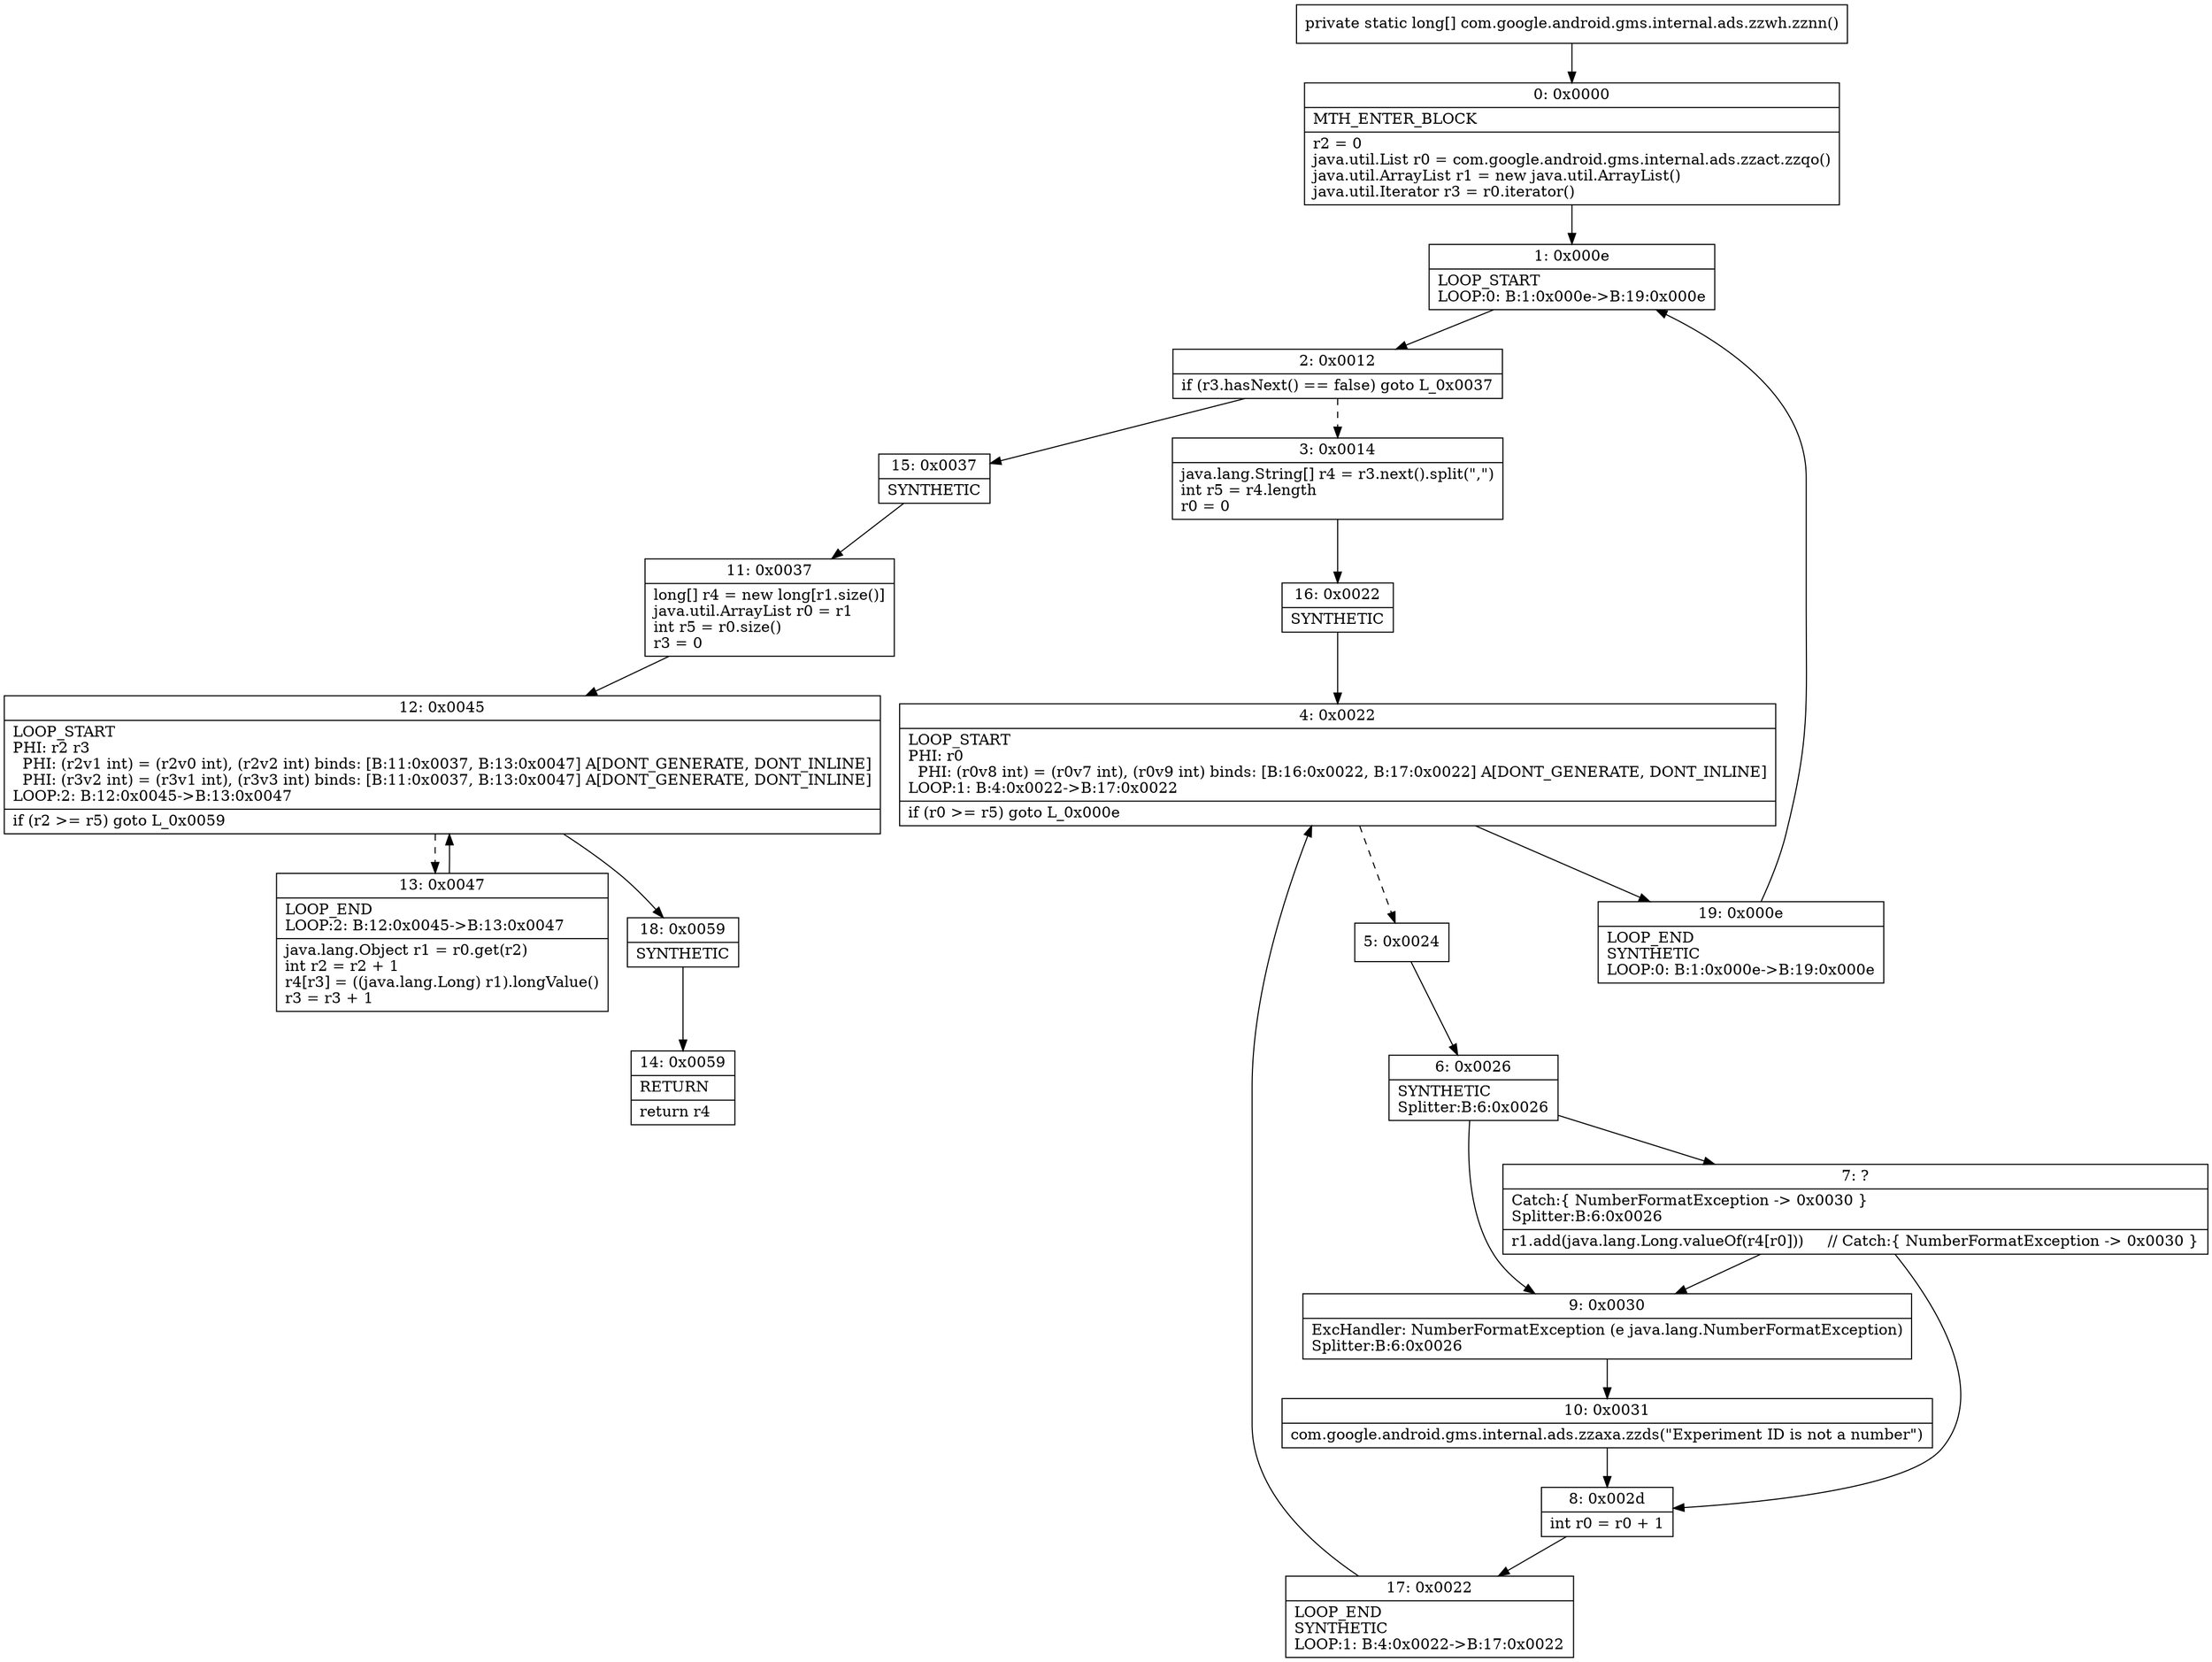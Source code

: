 digraph "CFG forcom.google.android.gms.internal.ads.zzwh.zznn()[J" {
Node_0 [shape=record,label="{0\:\ 0x0000|MTH_ENTER_BLOCK\l|r2 = 0\ljava.util.List r0 = com.google.android.gms.internal.ads.zzact.zzqo()\ljava.util.ArrayList r1 = new java.util.ArrayList()\ljava.util.Iterator r3 = r0.iterator()\l}"];
Node_1 [shape=record,label="{1\:\ 0x000e|LOOP_START\lLOOP:0: B:1:0x000e\-\>B:19:0x000e\l}"];
Node_2 [shape=record,label="{2\:\ 0x0012|if (r3.hasNext() == false) goto L_0x0037\l}"];
Node_3 [shape=record,label="{3\:\ 0x0014|java.lang.String[] r4 = r3.next().split(\",\")\lint r5 = r4.length\lr0 = 0\l}"];
Node_4 [shape=record,label="{4\:\ 0x0022|LOOP_START\lPHI: r0 \l  PHI: (r0v8 int) = (r0v7 int), (r0v9 int) binds: [B:16:0x0022, B:17:0x0022] A[DONT_GENERATE, DONT_INLINE]\lLOOP:1: B:4:0x0022\-\>B:17:0x0022\l|if (r0 \>= r5) goto L_0x000e\l}"];
Node_5 [shape=record,label="{5\:\ 0x0024}"];
Node_6 [shape=record,label="{6\:\ 0x0026|SYNTHETIC\lSplitter:B:6:0x0026\l}"];
Node_7 [shape=record,label="{7\:\ ?|Catch:\{ NumberFormatException \-\> 0x0030 \}\lSplitter:B:6:0x0026\l|r1.add(java.lang.Long.valueOf(r4[r0]))     \/\/ Catch:\{ NumberFormatException \-\> 0x0030 \}\l}"];
Node_8 [shape=record,label="{8\:\ 0x002d|int r0 = r0 + 1\l}"];
Node_9 [shape=record,label="{9\:\ 0x0030|ExcHandler: NumberFormatException (e java.lang.NumberFormatException)\lSplitter:B:6:0x0026\l}"];
Node_10 [shape=record,label="{10\:\ 0x0031|com.google.android.gms.internal.ads.zzaxa.zzds(\"Experiment ID is not a number\")\l}"];
Node_11 [shape=record,label="{11\:\ 0x0037|long[] r4 = new long[r1.size()]\ljava.util.ArrayList r0 = r1\lint r5 = r0.size()\lr3 = 0\l}"];
Node_12 [shape=record,label="{12\:\ 0x0045|LOOP_START\lPHI: r2 r3 \l  PHI: (r2v1 int) = (r2v0 int), (r2v2 int) binds: [B:11:0x0037, B:13:0x0047] A[DONT_GENERATE, DONT_INLINE]\l  PHI: (r3v2 int) = (r3v1 int), (r3v3 int) binds: [B:11:0x0037, B:13:0x0047] A[DONT_GENERATE, DONT_INLINE]\lLOOP:2: B:12:0x0045\-\>B:13:0x0047\l|if (r2 \>= r5) goto L_0x0059\l}"];
Node_13 [shape=record,label="{13\:\ 0x0047|LOOP_END\lLOOP:2: B:12:0x0045\-\>B:13:0x0047\l|java.lang.Object r1 = r0.get(r2)\lint r2 = r2 + 1\lr4[r3] = ((java.lang.Long) r1).longValue()\lr3 = r3 + 1\l}"];
Node_14 [shape=record,label="{14\:\ 0x0059|RETURN\l|return r4\l}"];
Node_15 [shape=record,label="{15\:\ 0x0037|SYNTHETIC\l}"];
Node_16 [shape=record,label="{16\:\ 0x0022|SYNTHETIC\l}"];
Node_17 [shape=record,label="{17\:\ 0x0022|LOOP_END\lSYNTHETIC\lLOOP:1: B:4:0x0022\-\>B:17:0x0022\l}"];
Node_18 [shape=record,label="{18\:\ 0x0059|SYNTHETIC\l}"];
Node_19 [shape=record,label="{19\:\ 0x000e|LOOP_END\lSYNTHETIC\lLOOP:0: B:1:0x000e\-\>B:19:0x000e\l}"];
MethodNode[shape=record,label="{private static long[] com.google.android.gms.internal.ads.zzwh.zznn() }"];
MethodNode -> Node_0;
Node_0 -> Node_1;
Node_1 -> Node_2;
Node_2 -> Node_3[style=dashed];
Node_2 -> Node_15;
Node_3 -> Node_16;
Node_4 -> Node_5[style=dashed];
Node_4 -> Node_19;
Node_5 -> Node_6;
Node_6 -> Node_7;
Node_6 -> Node_9;
Node_7 -> Node_8;
Node_7 -> Node_9;
Node_8 -> Node_17;
Node_9 -> Node_10;
Node_10 -> Node_8;
Node_11 -> Node_12;
Node_12 -> Node_13[style=dashed];
Node_12 -> Node_18;
Node_13 -> Node_12;
Node_15 -> Node_11;
Node_16 -> Node_4;
Node_17 -> Node_4;
Node_18 -> Node_14;
Node_19 -> Node_1;
}

